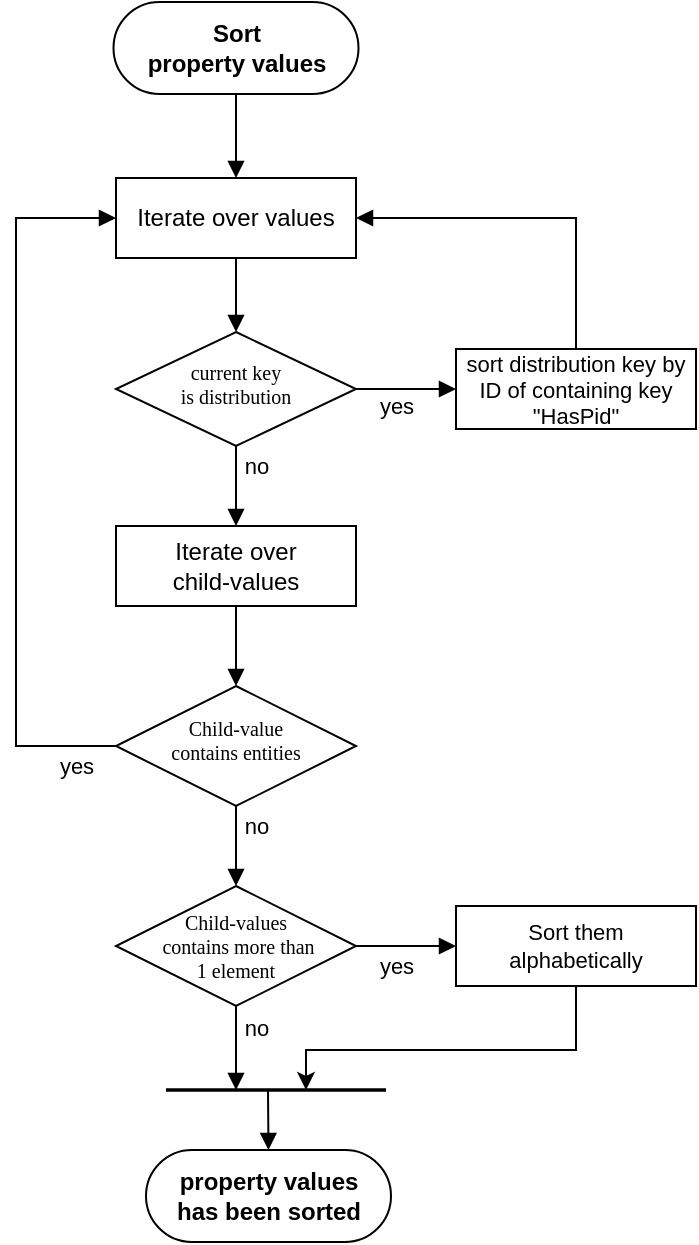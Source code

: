 <mxfile version="13.7.9" type="device"><diagram id="0DW5bFIsa4ebjyCnRfHm" name="Page-1"><mxGraphModel dx="2568" dy="993" grid="1" gridSize="10" guides="1" tooltips="1" connect="1" arrows="1" fold="1" page="1" pageScale="1" pageWidth="850" pageHeight="1100" math="0" shadow="0"><root><mxCell id="0"/><mxCell id="1" parent="0"/><mxCell id="L6JMLaROR826vMjnPIru-2" style="edgeStyle=orthogonalEdgeStyle;rounded=0;orthogonalLoop=1;jettySize=auto;html=1;entryX=0.5;entryY=0;entryDx=0;entryDy=0;fontFamily=Helvetica;fontSize=11;fontColor=#000000;align=center;verticalAlign=middle;strokeColor=#000000;endArrow=block;endFill=1;" edge="1" parent="1" source="L6JMLaROR826vMjnPIru-3" target="L6JMLaROR826vMjnPIru-7"><mxGeometry relative="1" as="geometry"/></mxCell><mxCell id="L6JMLaROR826vMjnPIru-3" value="Iterate over values" style="rounded=0;whiteSpace=wrap;html=1;arcSize=40;fontSize=12;" vertex="1" parent="1"><mxGeometry x="-545" y="344" width="120" height="40" as="geometry"/></mxCell><mxCell id="L6JMLaROR826vMjnPIru-6" style="edgeStyle=orthogonalEdgeStyle;rounded=0;orthogonalLoop=1;jettySize=auto;html=1;entryX=0.5;entryY=0;entryDx=0;entryDy=0;fontFamily=Helvetica;fontSize=11;fontColor=#000000;align=center;verticalAlign=middle;endArrow=block;exitX=0.5;exitY=0.5;exitDx=0;exitDy=23;exitPerimeter=0;endFill=1;" edge="1" parent="1" source="L6JMLaROR826vMjnPIru-21" target="L6JMLaROR826vMjnPIru-3"><mxGeometry relative="1" as="geometry"><mxPoint x="-465" y="318" as="sourcePoint"/></mxGeometry></mxCell><mxCell id="L6JMLaROR826vMjnPIru-7" value="&lt;span style=&quot;font-size: 10px;&quot;&gt;current key&lt;br style=&quot;font-size: 10px;&quot;&gt;is distribution&lt;/span&gt;" style="rhombus;whiteSpace=wrap;html=1;fontFamily=Tahoma;fontSize=10;verticalAlign=middle;spacing=2;spacingTop=-6;" vertex="1" parent="1"><mxGeometry x="-545" y="421" width="120" height="57" as="geometry"/></mxCell><mxCell id="L6JMLaROR826vMjnPIru-8" value="&lt;font&gt;no&lt;/font&gt;" style="edgeStyle=none;rounded=0;jumpStyle=arc;jumpSize=13;html=1;startArrow=none;endArrow=block;jettySize=auto;orthogonalLoop=1;strokeColor=#000000;fontFamily=Helvetica;fontSize=11;exitX=0.5;exitY=1;exitDx=0;exitDy=0;entryX=0.5;entryY=0;entryDx=0;entryDy=0;align=center;verticalAlign=middle;labelBackgroundColor=#ffffff;endFill=1;" edge="1" parent="1" source="L6JMLaROR826vMjnPIru-7" target="L6JMLaROR826vMjnPIru-13"><mxGeometry x="-0.5" y="10" relative="1" as="geometry"><mxPoint x="-485" y="508" as="targetPoint"/><Array as="points"/><mxPoint as="offset"/><mxPoint x="-405" y="518" as="sourcePoint"/></mxGeometry></mxCell><mxCell id="L6JMLaROR826vMjnPIru-9" value="yes" style="edgeStyle=orthogonalEdgeStyle;html=1;align=center;verticalAlign=middle;endArrow=block;strokeColor=#000000;fontFamily=Helvetica;fontSize=11;exitX=1;exitY=0.5;exitDx=0;exitDy=0;entryX=0;entryY=0.5;entryDx=0;entryDy=0;labelBackgroundColor=#ffffff;rounded=0;endFill=1;" edge="1" parent="1" source="L6JMLaROR826vMjnPIru-7" target="L6JMLaROR826vMjnPIru-11"><mxGeometry x="-0.2" y="-8" relative="1" as="geometry"><mxPoint x="-385" y="448" as="targetPoint"/><Array as="points"/><mxPoint as="offset"/><mxPoint x="-335" y="344" as="sourcePoint"/></mxGeometry></mxCell><mxCell id="L6JMLaROR826vMjnPIru-10" style="edgeStyle=orthogonalEdgeStyle;rounded=0;orthogonalLoop=1;jettySize=auto;html=1;entryX=1;entryY=0.5;entryDx=0;entryDy=0;exitX=0.5;exitY=0;exitDx=0;exitDy=0;fontFamily=Helvetica;fontSize=11;fontColor=#000000;align=center;verticalAlign=middle;endArrow=block;endFill=1;" edge="1" parent="1" source="L6JMLaROR826vMjnPIru-11" target="L6JMLaROR826vMjnPIru-3"><mxGeometry relative="1" as="geometry"/></mxCell><mxCell id="L6JMLaROR826vMjnPIru-11" value="sort distribution key by ID of containing key &quot;HasPid&quot;" style="rounded=0;whiteSpace=wrap;html=1;arcSize=40;fontSize=11;" vertex="1" parent="1"><mxGeometry x="-375" y="429.5" width="120" height="40" as="geometry"/></mxCell><mxCell id="L6JMLaROR826vMjnPIru-12" style="edgeStyle=orthogonalEdgeStyle;rounded=0;orthogonalLoop=1;jettySize=auto;html=1;entryX=0.5;entryY=0;entryDx=0;entryDy=0;fontFamily=Helvetica;fontSize=11;fontColor=#000000;align=center;verticalAlign=middle;strokeColor=#000000;endArrow=block;endFill=1;" edge="1" parent="1" source="L6JMLaROR826vMjnPIru-13" target="L6JMLaROR826vMjnPIru-14"><mxGeometry relative="1" as="geometry"/></mxCell><mxCell id="L6JMLaROR826vMjnPIru-13" value="Iterate over&lt;br&gt;child-values" style="rounded=0;whiteSpace=wrap;html=1;arcSize=40;fontSize=12;" vertex="1" parent="1"><mxGeometry x="-545" y="518" width="120" height="40" as="geometry"/></mxCell><mxCell id="L6JMLaROR826vMjnPIru-14" value="&lt;span style=&quot;font-size: 10px;&quot;&gt;Child-value&lt;br style=&quot;font-size: 10px;&quot;&gt;contains entities&lt;/span&gt;" style="rhombus;whiteSpace=wrap;html=1;fillColor=#ffffff;strokeColor=#000000;fontFamily=Tahoma;fontSize=10;fontColor=#000000;spacingTop=-6;" vertex="1" parent="1"><mxGeometry x="-545" y="598" width="120" height="60" as="geometry"/></mxCell><mxCell id="L6JMLaROR826vMjnPIru-15" value="&lt;font&gt;no&lt;/font&gt;" style="edgeStyle=none;rounded=0;jumpStyle=arc;jumpSize=13;html=1;startArrow=none;endArrow=block;jettySize=auto;orthogonalLoop=1;strokeColor=#000000;fontFamily=Helvetica;fontSize=11;exitX=0.5;exitY=1;exitDx=0;exitDy=0;align=center;verticalAlign=middle;labelBackgroundColor=#ffffff;entryX=0.5;entryY=0;entryDx=0;entryDy=0;endFill=1;" edge="1" parent="1" source="L6JMLaROR826vMjnPIru-14" target="L6JMLaROR826vMjnPIru-17"><mxGeometry x="-0.5" y="10" relative="1" as="geometry"><mxPoint x="-485" y="678" as="targetPoint"/><Array as="points"/><mxPoint as="offset"/><mxPoint x="-485.42" y="668" as="sourcePoint"/></mxGeometry></mxCell><mxCell id="L6JMLaROR826vMjnPIru-16" value="yes" style="edgeStyle=orthogonalEdgeStyle;html=1;align=center;verticalAlign=middle;endArrow=block;strokeColor=#000000;fontFamily=Helvetica;fontSize=11;exitX=0;exitY=0.5;exitDx=0;exitDy=0;rounded=0;endFill=1;" edge="1" parent="1" source="L6JMLaROR826vMjnPIru-14" target="L6JMLaROR826vMjnPIru-3"><mxGeometry x="-0.89" y="10" relative="1" as="geometry"><mxPoint x="-355" y="628" as="targetPoint"/><Array as="points"><mxPoint x="-595.0" y="628"/><mxPoint x="-595.0" y="364"/></Array><mxPoint as="offset"/><mxPoint x="-415" y="628" as="sourcePoint"/></mxGeometry></mxCell><mxCell id="L6JMLaROR826vMjnPIru-17" value="&lt;span style=&quot;font-size: 10px;&quot;&gt;Child-values&lt;br style=&quot;font-size: 10px;&quot;&gt;&amp;nbsp;contains more than&lt;br style=&quot;font-size: 10px;&quot;&gt;1 element&lt;/span&gt;" style="rhombus;whiteSpace=wrap;html=1;fillColor=#ffffff;strokeColor=#000000;fontFamily=Tahoma;fontSize=10;fontColor=#000000;" vertex="1" parent="1"><mxGeometry x="-545" y="698" width="120" height="60" as="geometry"/></mxCell><mxCell id="L6JMLaROR826vMjnPIru-18" value="yes" style="edgeStyle=orthogonalEdgeStyle;html=1;align=center;verticalAlign=middle;endArrow=block;strokeColor=#000000;fontFamily=Helvetica;fontSize=11;exitX=1;exitY=0.5;exitDx=0;exitDy=0;entryX=0;entryY=0.5;entryDx=0;entryDy=0;labelBackgroundColor=#ffffff;rounded=0;endFill=1;" edge="1" parent="1" source="L6JMLaROR826vMjnPIru-17" target="L6JMLaROR826vMjnPIru-19"><mxGeometry x="-0.2" y="-10" relative="1" as="geometry"><mxPoint x="-365" y="698" as="targetPoint"/><Array as="points"/><mxPoint as="offset"/><mxPoint x="-415" y="708" as="sourcePoint"/></mxGeometry></mxCell><mxCell id="L6JMLaROR826vMjnPIru-23" style="edgeStyle=orthogonalEdgeStyle;rounded=0;orthogonalLoop=1;jettySize=auto;html=1;" edge="1" parent="1" source="L6JMLaROR826vMjnPIru-19"><mxGeometry relative="1" as="geometry"><mxPoint x="-450" y="800" as="targetPoint"/><Array as="points"><mxPoint x="-315" y="780"/><mxPoint x="-450" y="780"/></Array></mxGeometry></mxCell><mxCell id="L6JMLaROR826vMjnPIru-19" value="Sort them&lt;br&gt;alphabetically" style="rounded=0;whiteSpace=wrap;html=1;arcSize=40;fillColor=#ffffff;strokeColor=#000000;fontColor=#000000;fontSize=11;" vertex="1" parent="1"><mxGeometry x="-375" y="708" width="120" height="40" as="geometry"/></mxCell><mxCell id="L6JMLaROR826vMjnPIru-20" value="&lt;font&gt;no&lt;/font&gt;" style="edgeStyle=none;rounded=0;jumpStyle=arc;jumpSize=13;html=1;startArrow=none;endArrow=block;jettySize=auto;orthogonalLoop=1;strokeColor=#000000;fontFamily=Helvetica;fontSize=11;exitX=0.5;exitY=1;exitDx=0;exitDy=0;align=center;verticalAlign=middle;labelBackgroundColor=#ffffff;endFill=1;" edge="1" parent="1" source="L6JMLaROR826vMjnPIru-17"><mxGeometry x="-0.5" y="10" relative="1" as="geometry"><mxPoint x="-485" y="800" as="targetPoint"/><Array as="points"/><mxPoint as="offset"/><mxPoint x="-547.5" y="718" as="sourcePoint"/></mxGeometry></mxCell><mxCell id="L6JMLaROR826vMjnPIru-21" value="&lt;span style=&quot;font-size: 12px ; font-weight: 700&quot;&gt;Sort&lt;/span&gt;&lt;br style=&quot;font-size: 12px ; font-weight: 700&quot;&gt;&lt;span style=&quot;font-size: 12px ; font-weight: 700&quot;&gt;property values&lt;/span&gt;" style="html=1;dashed=0;whitespace=wrap;shape=mxgraph.dfd.start;rounded=0;strokeWidth=1;fontSize=10;fontColor=#000000;" vertex="1" parent="1"><mxGeometry x="-546.25" y="256" width="122.5" height="46" as="geometry"/></mxCell><mxCell id="L6JMLaROR826vMjnPIru-22" value="&lt;span style=&quot;font-size: 12px ; font-weight: 700&quot;&gt;property values&lt;/span&gt;&lt;br style=&quot;font-size: 12px ; font-weight: 700&quot;&gt;&lt;span style=&quot;font-size: 12px ; font-weight: 700&quot;&gt;has been sorted&lt;/span&gt;" style="html=1;dashed=0;whitespace=wrap;shape=mxgraph.dfd.start;rounded=0;strokeWidth=1;fontSize=10;fontColor=#000000;" vertex="1" parent="1"><mxGeometry x="-530" y="830" width="122.5" height="46" as="geometry"/></mxCell><mxCell id="L6JMLaROR826vMjnPIru-25" value="" style="shape=link;html=1;labelBackgroundColor=#000000;labelBorderColor=none;width=-0.833;" edge="1" parent="1"><mxGeometry width="100" relative="1" as="geometry"><mxPoint x="-520" y="800" as="sourcePoint"/><mxPoint x="-410" y="800" as="targetPoint"/></mxGeometry></mxCell><mxCell id="L6JMLaROR826vMjnPIru-26" value="" style="edgeStyle=none;rounded=0;jumpStyle=arc;jumpSize=13;html=1;startArrow=none;endArrow=block;jettySize=auto;orthogonalLoop=1;strokeColor=#000000;fontFamily=Helvetica;fontSize=11;align=center;verticalAlign=middle;labelBackgroundColor=#ffffff;endFill=1;entryX=0.5;entryY=0.5;entryDx=0;entryDy=-23;entryPerimeter=0;" edge="1" parent="1" target="L6JMLaROR826vMjnPIru-22"><mxGeometry x="-0.5" y="10" relative="1" as="geometry"><mxPoint x="-390" y="842" as="targetPoint"/><Array as="points"/><mxPoint as="offset"/><mxPoint x="-469" y="800" as="sourcePoint"/></mxGeometry></mxCell></root></mxGraphModel></diagram></mxfile>